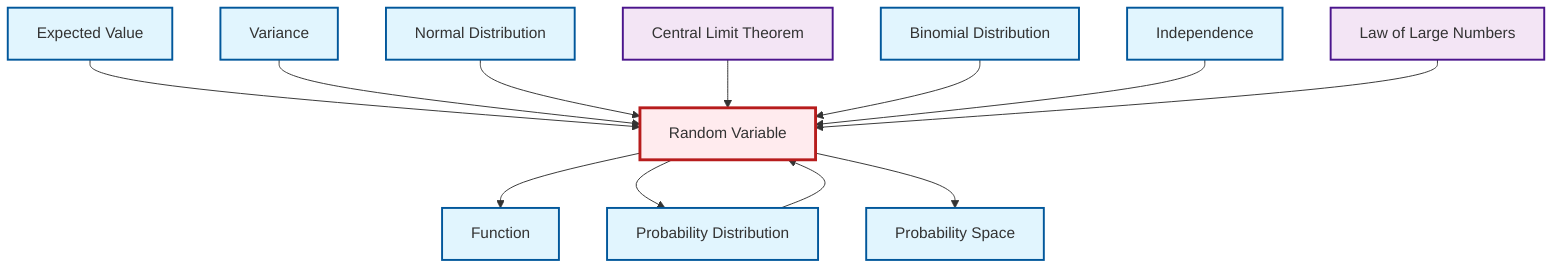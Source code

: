 graph TD
    classDef definition fill:#e1f5fe,stroke:#01579b,stroke-width:2px
    classDef theorem fill:#f3e5f5,stroke:#4a148c,stroke-width:2px
    classDef axiom fill:#fff3e0,stroke:#e65100,stroke-width:2px
    classDef example fill:#e8f5e9,stroke:#1b5e20,stroke-width:2px
    classDef current fill:#ffebee,stroke:#b71c1c,stroke-width:3px
    thm-central-limit["Central Limit Theorem"]:::theorem
    def-probability-distribution["Probability Distribution"]:::definition
    def-function["Function"]:::definition
    def-expectation["Expected Value"]:::definition
    def-normal-distribution["Normal Distribution"]:::definition
    def-random-variable["Random Variable"]:::definition
    def-binomial-distribution["Binomial Distribution"]:::definition
    thm-law-of-large-numbers["Law of Large Numbers"]:::theorem
    def-independence["Independence"]:::definition
    def-probability-space["Probability Space"]:::definition
    def-variance["Variance"]:::definition
    def-expectation --> def-random-variable
    def-variance --> def-random-variable
    def-normal-distribution --> def-random-variable
    def-random-variable --> def-function
    def-probability-distribution --> def-random-variable
    thm-central-limit --> def-random-variable
    def-binomial-distribution --> def-random-variable
    def-independence --> def-random-variable
    thm-law-of-large-numbers --> def-random-variable
    def-random-variable --> def-probability-distribution
    def-random-variable --> def-probability-space
    class def-random-variable current